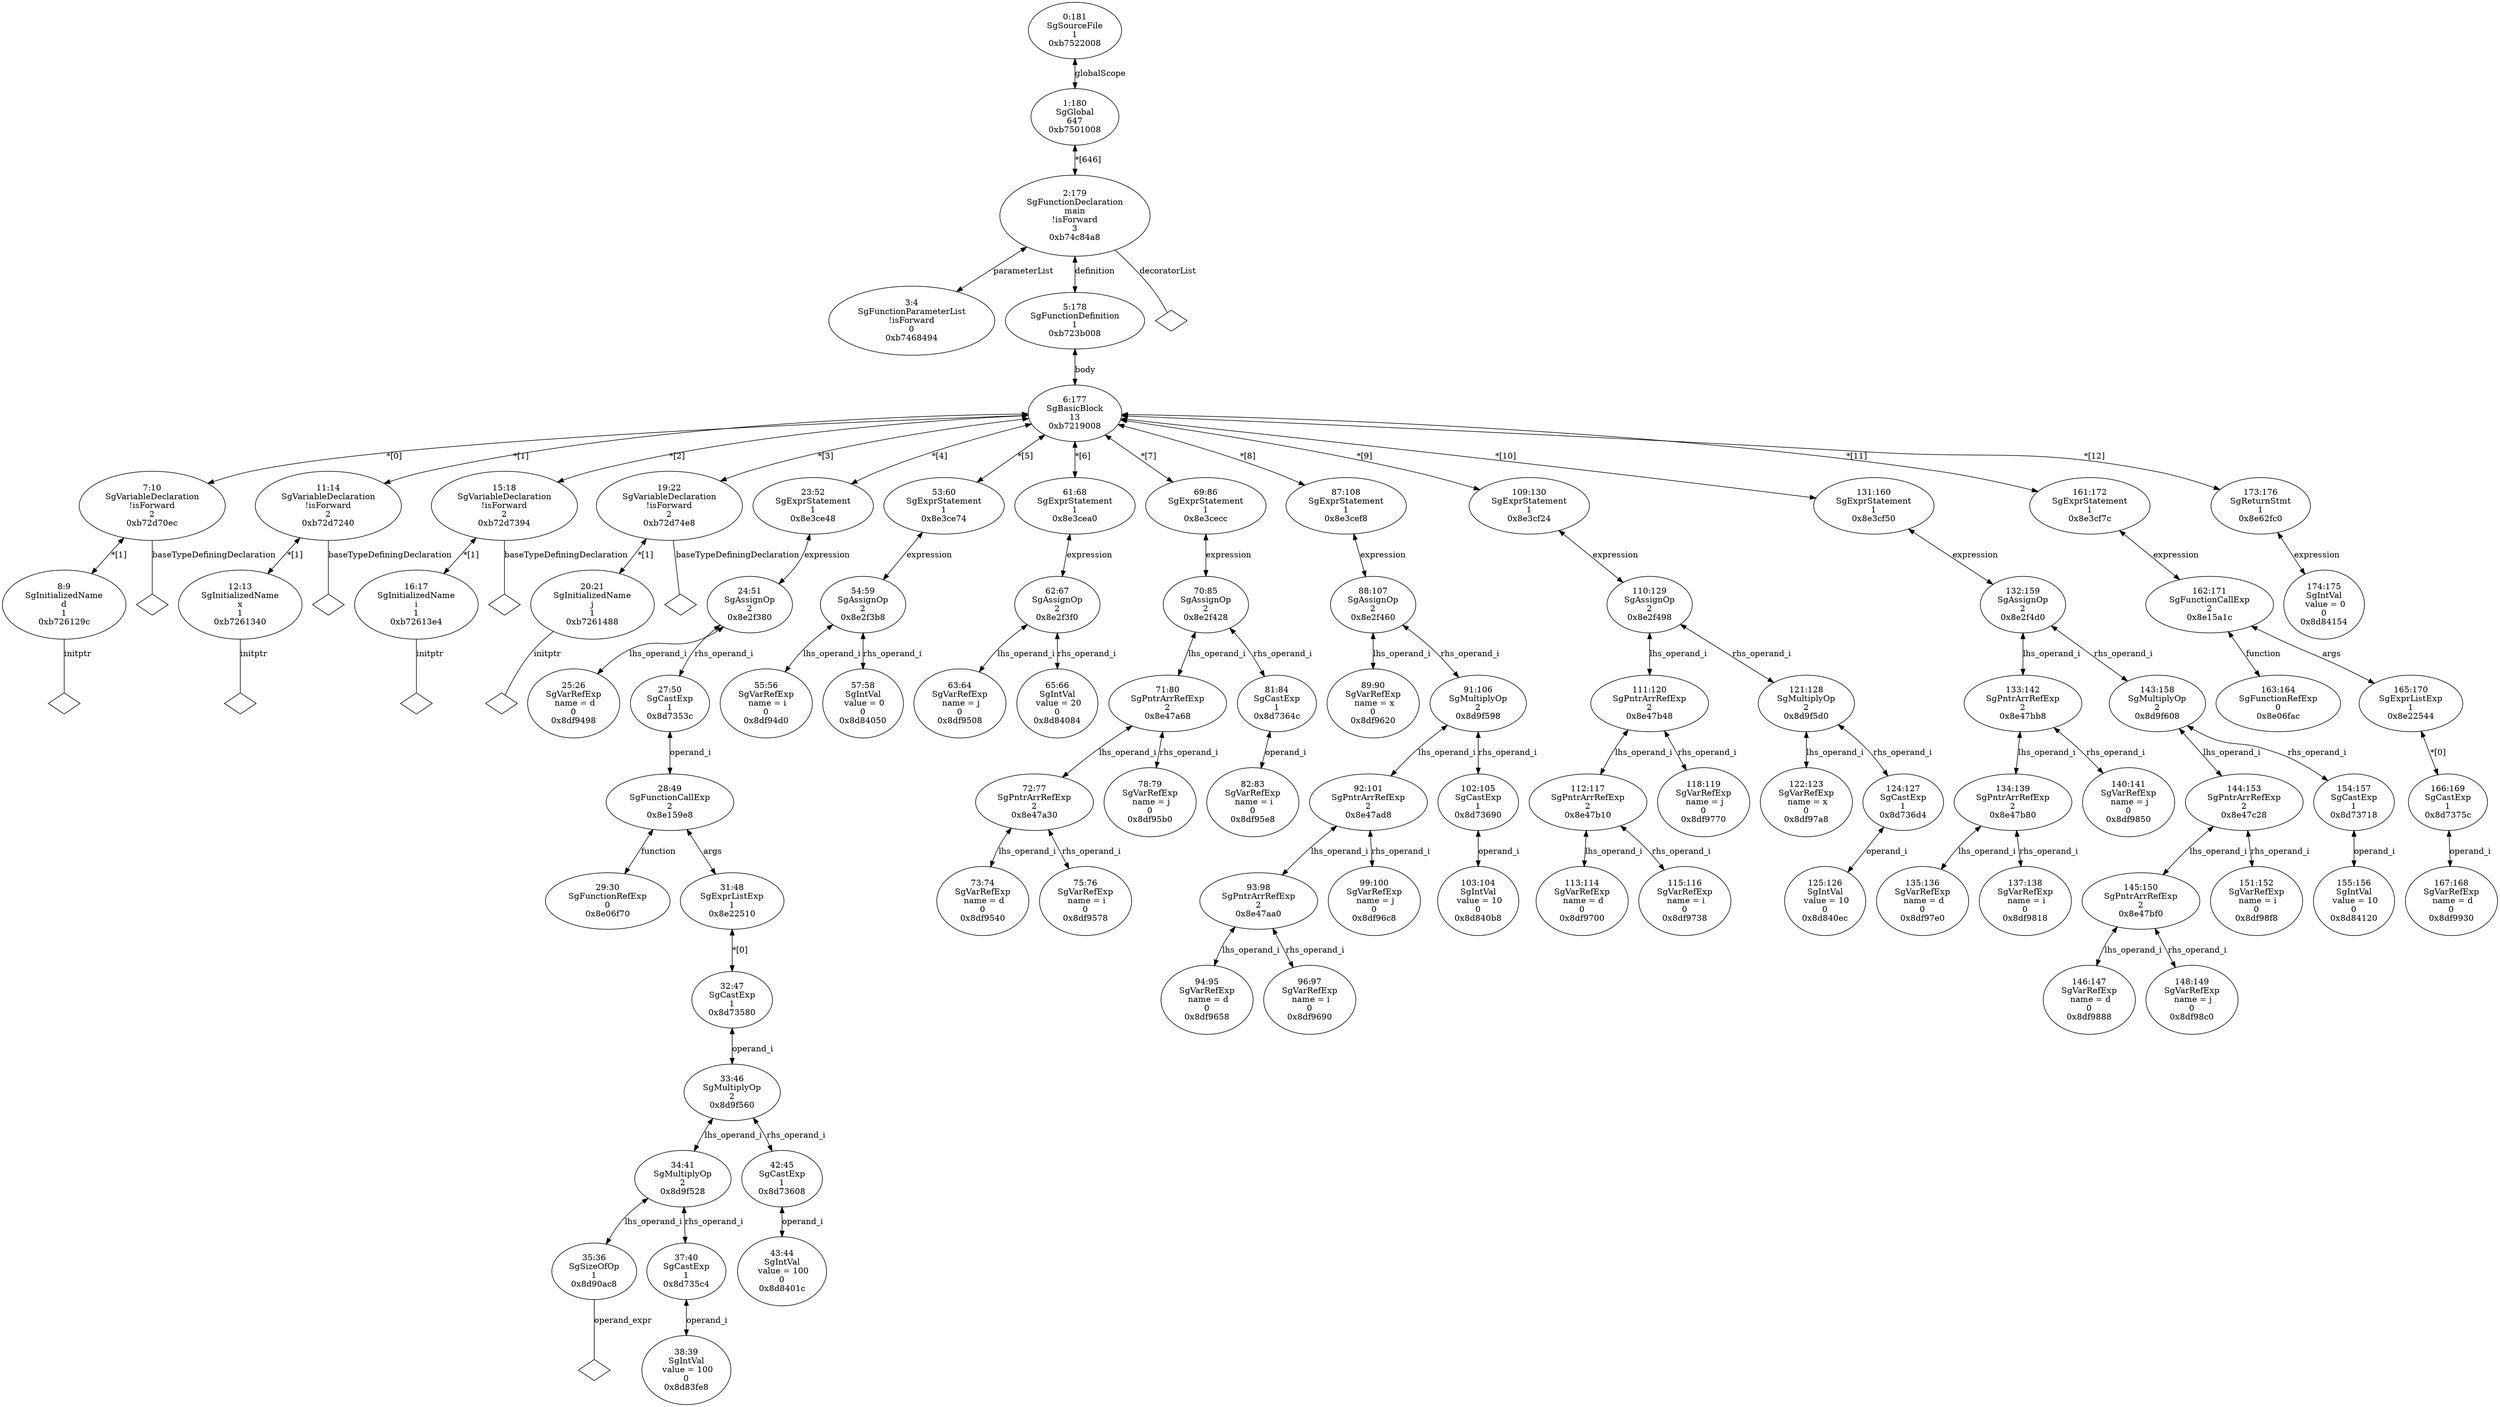 digraph "G./array-malloc-2d.c.dot" {
"0xb7468494"[label="3:4\nSgFunctionParameterList\n!isForward\n0\n0xb7468494\n" ];
"0xb726129c"[label="8:9\nSgInitializedName\nd\n1\n0xb726129c\n" ];
"0xb726129c" -> "0xb726129c__initptr__null"[label="initptr" dir=none ];
"0xb726129c__initptr__null"[label="" shape=diamond ];
"0xb72d70ec"[label="7:10\nSgVariableDeclaration\n!isForward\n2\n0xb72d70ec\n" ];
"0xb72d70ec" -> "0xb72d70ec__baseTypeDefiningDeclaration__null"[label="baseTypeDefiningDeclaration" dir=none ];
"0xb72d70ec__baseTypeDefiningDeclaration__null"[label="" shape=diamond ];
"0xb72d70ec" -> "0xb726129c"[label="*[1]" dir=both ];
"0xb7261340"[label="12:13\nSgInitializedName\nx\n1\n0xb7261340\n" ];
"0xb7261340" -> "0xb7261340__initptr__null"[label="initptr" dir=none ];
"0xb7261340__initptr__null"[label="" shape=diamond ];
"0xb72d7240"[label="11:14\nSgVariableDeclaration\n!isForward\n2\n0xb72d7240\n" ];
"0xb72d7240" -> "0xb72d7240__baseTypeDefiningDeclaration__null"[label="baseTypeDefiningDeclaration" dir=none ];
"0xb72d7240__baseTypeDefiningDeclaration__null"[label="" shape=diamond ];
"0xb72d7240" -> "0xb7261340"[label="*[1]" dir=both ];
"0xb72613e4"[label="16:17\nSgInitializedName\ni\n1\n0xb72613e4\n" ];
"0xb72613e4" -> "0xb72613e4__initptr__null"[label="initptr" dir=none ];
"0xb72613e4__initptr__null"[label="" shape=diamond ];
"0xb72d7394"[label="15:18\nSgVariableDeclaration\n!isForward\n2\n0xb72d7394\n" ];
"0xb72d7394" -> "0xb72d7394__baseTypeDefiningDeclaration__null"[label="baseTypeDefiningDeclaration" dir=none ];
"0xb72d7394__baseTypeDefiningDeclaration__null"[label="" shape=diamond ];
"0xb72d7394" -> "0xb72613e4"[label="*[1]" dir=both ];
"0xb7261488"[label="20:21\nSgInitializedName\nj\n1\n0xb7261488\n" ];
"0xb7261488" -> "0xb7261488__initptr__null"[label="initptr" dir=none ];
"0xb7261488__initptr__null"[label="" shape=diamond ];
"0xb72d74e8"[label="19:22\nSgVariableDeclaration\n!isForward\n2\n0xb72d74e8\n" ];
"0xb72d74e8" -> "0xb72d74e8__baseTypeDefiningDeclaration__null"[label="baseTypeDefiningDeclaration" dir=none ];
"0xb72d74e8__baseTypeDefiningDeclaration__null"[label="" shape=diamond ];
"0xb72d74e8" -> "0xb7261488"[label="*[1]" dir=both ];
"0x8df9498"[label="25:26\nSgVarRefExp\n name = d\n0\n0x8df9498\n" ];
"0x8e06f70"[label="29:30\nSgFunctionRefExp\n0\n0x8e06f70\n" ];
"0x8d90ac8"[label="35:36\nSgSizeOfOp\n1\n0x8d90ac8\n" ];
"0x8d90ac8" -> "0x8d90ac8__operand_expr__null"[label="operand_expr" dir=none ];
"0x8d90ac8__operand_expr__null"[label="" shape=diamond ];
"0x8d83fe8"[label="38:39\nSgIntVal\n value = 100\n0\n0x8d83fe8\n" ];
"0x8d735c4"[label="37:40\nSgCastExp\n1\n0x8d735c4\n" ];
"0x8d735c4" -> "0x8d83fe8"[label="operand_i" dir=both ];
"0x8d9f528"[label="34:41\nSgMultiplyOp\n2\n0x8d9f528\n" ];
"0x8d9f528" -> "0x8d90ac8"[label="lhs_operand_i" dir=both ];
"0x8d9f528" -> "0x8d735c4"[label="rhs_operand_i" dir=both ];
"0x8d8401c"[label="43:44\nSgIntVal\n value = 100\n0\n0x8d8401c\n" ];
"0x8d73608"[label="42:45\nSgCastExp\n1\n0x8d73608\n" ];
"0x8d73608" -> "0x8d8401c"[label="operand_i" dir=both ];
"0x8d9f560"[label="33:46\nSgMultiplyOp\n2\n0x8d9f560\n" ];
"0x8d9f560" -> "0x8d9f528"[label="lhs_operand_i" dir=both ];
"0x8d9f560" -> "0x8d73608"[label="rhs_operand_i" dir=both ];
"0x8d73580"[label="32:47\nSgCastExp\n1\n0x8d73580\n" ];
"0x8d73580" -> "0x8d9f560"[label="operand_i" dir=both ];
"0x8e22510"[label="31:48\nSgExprListExp\n1\n0x8e22510\n" ];
"0x8e22510" -> "0x8d73580"[label="*[0]" dir=both ];
"0x8e159e8"[label="28:49\nSgFunctionCallExp\n2\n0x8e159e8\n" ];
"0x8e159e8" -> "0x8e06f70"[label="function" dir=both ];
"0x8e159e8" -> "0x8e22510"[label="args" dir=both ];
"0x8d7353c"[label="27:50\nSgCastExp\n1\n0x8d7353c\n" ];
"0x8d7353c" -> "0x8e159e8"[label="operand_i" dir=both ];
"0x8e2f380"[label="24:51\nSgAssignOp\n2\n0x8e2f380\n" ];
"0x8e2f380" -> "0x8df9498"[label="lhs_operand_i" dir=both ];
"0x8e2f380" -> "0x8d7353c"[label="rhs_operand_i" dir=both ];
"0x8e3ce48"[label="23:52\nSgExprStatement\n1\n0x8e3ce48\n" ];
"0x8e3ce48" -> "0x8e2f380"[label="expression" dir=both ];
"0x8df94d0"[label="55:56\nSgVarRefExp\n name = i\n0\n0x8df94d0\n" ];
"0x8d84050"[label="57:58\nSgIntVal\n value = 0\n0\n0x8d84050\n" ];
"0x8e2f3b8"[label="54:59\nSgAssignOp\n2\n0x8e2f3b8\n" ];
"0x8e2f3b8" -> "0x8df94d0"[label="lhs_operand_i" dir=both ];
"0x8e2f3b8" -> "0x8d84050"[label="rhs_operand_i" dir=both ];
"0x8e3ce74"[label="53:60\nSgExprStatement\n1\n0x8e3ce74\n" ];
"0x8e3ce74" -> "0x8e2f3b8"[label="expression" dir=both ];
"0x8df9508"[label="63:64\nSgVarRefExp\n name = j\n0\n0x8df9508\n" ];
"0x8d84084"[label="65:66\nSgIntVal\n value = 20\n0\n0x8d84084\n" ];
"0x8e2f3f0"[label="62:67\nSgAssignOp\n2\n0x8e2f3f0\n" ];
"0x8e2f3f0" -> "0x8df9508"[label="lhs_operand_i" dir=both ];
"0x8e2f3f0" -> "0x8d84084"[label="rhs_operand_i" dir=both ];
"0x8e3cea0"[label="61:68\nSgExprStatement\n1\n0x8e3cea0\n" ];
"0x8e3cea0" -> "0x8e2f3f0"[label="expression" dir=both ];
"0x8df9540"[label="73:74\nSgVarRefExp\n name = d\n0\n0x8df9540\n" ];
"0x8df9578"[label="75:76\nSgVarRefExp\n name = i\n0\n0x8df9578\n" ];
"0x8e47a30"[label="72:77\nSgPntrArrRefExp\n2\n0x8e47a30\n" ];
"0x8e47a30" -> "0x8df9540"[label="lhs_operand_i" dir=both ];
"0x8e47a30" -> "0x8df9578"[label="rhs_operand_i" dir=both ];
"0x8df95b0"[label="78:79\nSgVarRefExp\n name = j\n0\n0x8df95b0\n" ];
"0x8e47a68"[label="71:80\nSgPntrArrRefExp\n2\n0x8e47a68\n" ];
"0x8e47a68" -> "0x8e47a30"[label="lhs_operand_i" dir=both ];
"0x8e47a68" -> "0x8df95b0"[label="rhs_operand_i" dir=both ];
"0x8df95e8"[label="82:83\nSgVarRefExp\n name = i\n0\n0x8df95e8\n" ];
"0x8d7364c"[label="81:84\nSgCastExp\n1\n0x8d7364c\n" ];
"0x8d7364c" -> "0x8df95e8"[label="operand_i" dir=both ];
"0x8e2f428"[label="70:85\nSgAssignOp\n2\n0x8e2f428\n" ];
"0x8e2f428" -> "0x8e47a68"[label="lhs_operand_i" dir=both ];
"0x8e2f428" -> "0x8d7364c"[label="rhs_operand_i" dir=both ];
"0x8e3cecc"[label="69:86\nSgExprStatement\n1\n0x8e3cecc\n" ];
"0x8e3cecc" -> "0x8e2f428"[label="expression" dir=both ];
"0x8df9620"[label="89:90\nSgVarRefExp\n name = x\n0\n0x8df9620\n" ];
"0x8df9658"[label="94:95\nSgVarRefExp\n name = d\n0\n0x8df9658\n" ];
"0x8df9690"[label="96:97\nSgVarRefExp\n name = i\n0\n0x8df9690\n" ];
"0x8e47aa0"[label="93:98\nSgPntrArrRefExp\n2\n0x8e47aa0\n" ];
"0x8e47aa0" -> "0x8df9658"[label="lhs_operand_i" dir=both ];
"0x8e47aa0" -> "0x8df9690"[label="rhs_operand_i" dir=both ];
"0x8df96c8"[label="99:100\nSgVarRefExp\n name = j\n0\n0x8df96c8\n" ];
"0x8e47ad8"[label="92:101\nSgPntrArrRefExp\n2\n0x8e47ad8\n" ];
"0x8e47ad8" -> "0x8e47aa0"[label="lhs_operand_i" dir=both ];
"0x8e47ad8" -> "0x8df96c8"[label="rhs_operand_i" dir=both ];
"0x8d840b8"[label="103:104\nSgIntVal\n value = 10\n0\n0x8d840b8\n" ];
"0x8d73690"[label="102:105\nSgCastExp\n1\n0x8d73690\n" ];
"0x8d73690" -> "0x8d840b8"[label="operand_i" dir=both ];
"0x8d9f598"[label="91:106\nSgMultiplyOp\n2\n0x8d9f598\n" ];
"0x8d9f598" -> "0x8e47ad8"[label="lhs_operand_i" dir=both ];
"0x8d9f598" -> "0x8d73690"[label="rhs_operand_i" dir=both ];
"0x8e2f460"[label="88:107\nSgAssignOp\n2\n0x8e2f460\n" ];
"0x8e2f460" -> "0x8df9620"[label="lhs_operand_i" dir=both ];
"0x8e2f460" -> "0x8d9f598"[label="rhs_operand_i" dir=both ];
"0x8e3cef8"[label="87:108\nSgExprStatement\n1\n0x8e3cef8\n" ];
"0x8e3cef8" -> "0x8e2f460"[label="expression" dir=both ];
"0x8df9700"[label="113:114\nSgVarRefExp\n name = d\n0\n0x8df9700\n" ];
"0x8df9738"[label="115:116\nSgVarRefExp\n name = i\n0\n0x8df9738\n" ];
"0x8e47b10"[label="112:117\nSgPntrArrRefExp\n2\n0x8e47b10\n" ];
"0x8e47b10" -> "0x8df9700"[label="lhs_operand_i" dir=both ];
"0x8e47b10" -> "0x8df9738"[label="rhs_operand_i" dir=both ];
"0x8df9770"[label="118:119\nSgVarRefExp\n name = j\n0\n0x8df9770\n" ];
"0x8e47b48"[label="111:120\nSgPntrArrRefExp\n2\n0x8e47b48\n" ];
"0x8e47b48" -> "0x8e47b10"[label="lhs_operand_i" dir=both ];
"0x8e47b48" -> "0x8df9770"[label="rhs_operand_i" dir=both ];
"0x8df97a8"[label="122:123\nSgVarRefExp\n name = x\n0\n0x8df97a8\n" ];
"0x8d840ec"[label="125:126\nSgIntVal\n value = 10\n0\n0x8d840ec\n" ];
"0x8d736d4"[label="124:127\nSgCastExp\n1\n0x8d736d4\n" ];
"0x8d736d4" -> "0x8d840ec"[label="operand_i" dir=both ];
"0x8d9f5d0"[label="121:128\nSgMultiplyOp\n2\n0x8d9f5d0\n" ];
"0x8d9f5d0" -> "0x8df97a8"[label="lhs_operand_i" dir=both ];
"0x8d9f5d0" -> "0x8d736d4"[label="rhs_operand_i" dir=both ];
"0x8e2f498"[label="110:129\nSgAssignOp\n2\n0x8e2f498\n" ];
"0x8e2f498" -> "0x8e47b48"[label="lhs_operand_i" dir=both ];
"0x8e2f498" -> "0x8d9f5d0"[label="rhs_operand_i" dir=both ];
"0x8e3cf24"[label="109:130\nSgExprStatement\n1\n0x8e3cf24\n" ];
"0x8e3cf24" -> "0x8e2f498"[label="expression" dir=both ];
"0x8df97e0"[label="135:136\nSgVarRefExp\n name = d\n0\n0x8df97e0\n" ];
"0x8df9818"[label="137:138\nSgVarRefExp\n name = i\n0\n0x8df9818\n" ];
"0x8e47b80"[label="134:139\nSgPntrArrRefExp\n2\n0x8e47b80\n" ];
"0x8e47b80" -> "0x8df97e0"[label="lhs_operand_i" dir=both ];
"0x8e47b80" -> "0x8df9818"[label="rhs_operand_i" dir=both ];
"0x8df9850"[label="140:141\nSgVarRefExp\n name = j\n0\n0x8df9850\n" ];
"0x8e47bb8"[label="133:142\nSgPntrArrRefExp\n2\n0x8e47bb8\n" ];
"0x8e47bb8" -> "0x8e47b80"[label="lhs_operand_i" dir=both ];
"0x8e47bb8" -> "0x8df9850"[label="rhs_operand_i" dir=both ];
"0x8df9888"[label="146:147\nSgVarRefExp\n name = d\n0\n0x8df9888\n" ];
"0x8df98c0"[label="148:149\nSgVarRefExp\n name = j\n0\n0x8df98c0\n" ];
"0x8e47bf0"[label="145:150\nSgPntrArrRefExp\n2\n0x8e47bf0\n" ];
"0x8e47bf0" -> "0x8df9888"[label="lhs_operand_i" dir=both ];
"0x8e47bf0" -> "0x8df98c0"[label="rhs_operand_i" dir=both ];
"0x8df98f8"[label="151:152\nSgVarRefExp\n name = i\n0\n0x8df98f8\n" ];
"0x8e47c28"[label="144:153\nSgPntrArrRefExp\n2\n0x8e47c28\n" ];
"0x8e47c28" -> "0x8e47bf0"[label="lhs_operand_i" dir=both ];
"0x8e47c28" -> "0x8df98f8"[label="rhs_operand_i" dir=both ];
"0x8d84120"[label="155:156\nSgIntVal\n value = 10\n0\n0x8d84120\n" ];
"0x8d73718"[label="154:157\nSgCastExp\n1\n0x8d73718\n" ];
"0x8d73718" -> "0x8d84120"[label="operand_i" dir=both ];
"0x8d9f608"[label="143:158\nSgMultiplyOp\n2\n0x8d9f608\n" ];
"0x8d9f608" -> "0x8e47c28"[label="lhs_operand_i" dir=both ];
"0x8d9f608" -> "0x8d73718"[label="rhs_operand_i" dir=both ];
"0x8e2f4d0"[label="132:159\nSgAssignOp\n2\n0x8e2f4d0\n" ];
"0x8e2f4d0" -> "0x8e47bb8"[label="lhs_operand_i" dir=both ];
"0x8e2f4d0" -> "0x8d9f608"[label="rhs_operand_i" dir=both ];
"0x8e3cf50"[label="131:160\nSgExprStatement\n1\n0x8e3cf50\n" ];
"0x8e3cf50" -> "0x8e2f4d0"[label="expression" dir=both ];
"0x8e06fac"[label="163:164\nSgFunctionRefExp\n0\n0x8e06fac\n" ];
"0x8df9930"[label="167:168\nSgVarRefExp\n name = d\n0\n0x8df9930\n" ];
"0x8d7375c"[label="166:169\nSgCastExp\n1\n0x8d7375c\n" ];
"0x8d7375c" -> "0x8df9930"[label="operand_i" dir=both ];
"0x8e22544"[label="165:170\nSgExprListExp\n1\n0x8e22544\n" ];
"0x8e22544" -> "0x8d7375c"[label="*[0]" dir=both ];
"0x8e15a1c"[label="162:171\nSgFunctionCallExp\n2\n0x8e15a1c\n" ];
"0x8e15a1c" -> "0x8e06fac"[label="function" dir=both ];
"0x8e15a1c" -> "0x8e22544"[label="args" dir=both ];
"0x8e3cf7c"[label="161:172\nSgExprStatement\n1\n0x8e3cf7c\n" ];
"0x8e3cf7c" -> "0x8e15a1c"[label="expression" dir=both ];
"0x8d84154"[label="174:175\nSgIntVal\n value = 0\n0\n0x8d84154\n" ];
"0x8e62fc0"[label="173:176\nSgReturnStmt\n1\n0x8e62fc0\n" ];
"0x8e62fc0" -> "0x8d84154"[label="expression" dir=both ];
"0xb7219008"[label="6:177\nSgBasicBlock\n13\n0xb7219008\n" ];
"0xb7219008" -> "0xb72d70ec"[label="*[0]" dir=both ];
"0xb7219008" -> "0xb72d7240"[label="*[1]" dir=both ];
"0xb7219008" -> "0xb72d7394"[label="*[2]" dir=both ];
"0xb7219008" -> "0xb72d74e8"[label="*[3]" dir=both ];
"0xb7219008" -> "0x8e3ce48"[label="*[4]" dir=both ];
"0xb7219008" -> "0x8e3ce74"[label="*[5]" dir=both ];
"0xb7219008" -> "0x8e3cea0"[label="*[6]" dir=both ];
"0xb7219008" -> "0x8e3cecc"[label="*[7]" dir=both ];
"0xb7219008" -> "0x8e3cef8"[label="*[8]" dir=both ];
"0xb7219008" -> "0x8e3cf24"[label="*[9]" dir=both ];
"0xb7219008" -> "0x8e3cf50"[label="*[10]" dir=both ];
"0xb7219008" -> "0x8e3cf7c"[label="*[11]" dir=both ];
"0xb7219008" -> "0x8e62fc0"[label="*[12]" dir=both ];
"0xb723b008"[label="5:178\nSgFunctionDefinition\n1\n0xb723b008\n" ];
"0xb723b008" -> "0xb7219008"[label="body" dir=both ];
"0xb74c84a8"[label="2:179\nSgFunctionDeclaration\nmain\n!isForward\n3\n0xb74c84a8\n" ];
"0xb74c84a8" -> "0xb7468494"[label="parameterList" dir=both ];
"0xb74c84a8" -> "0xb74c84a8__decoratorList__null"[label="decoratorList" dir=none ];
"0xb74c84a8__decoratorList__null"[label="" shape=diamond ];
"0xb74c84a8" -> "0xb723b008"[label="definition" dir=both ];
"0xb7501008"[label="1:180\nSgGlobal\n647\n0xb7501008\n" ];
"0xb7501008" -> "0xb74c84a8"[label="*[646]" dir=both ];
"0xb7522008"[label="0:181\nSgSourceFile\n1\n0xb7522008\n" ];
"0xb7522008" -> "0xb7501008"[label="globalScope" dir=both ];
}
